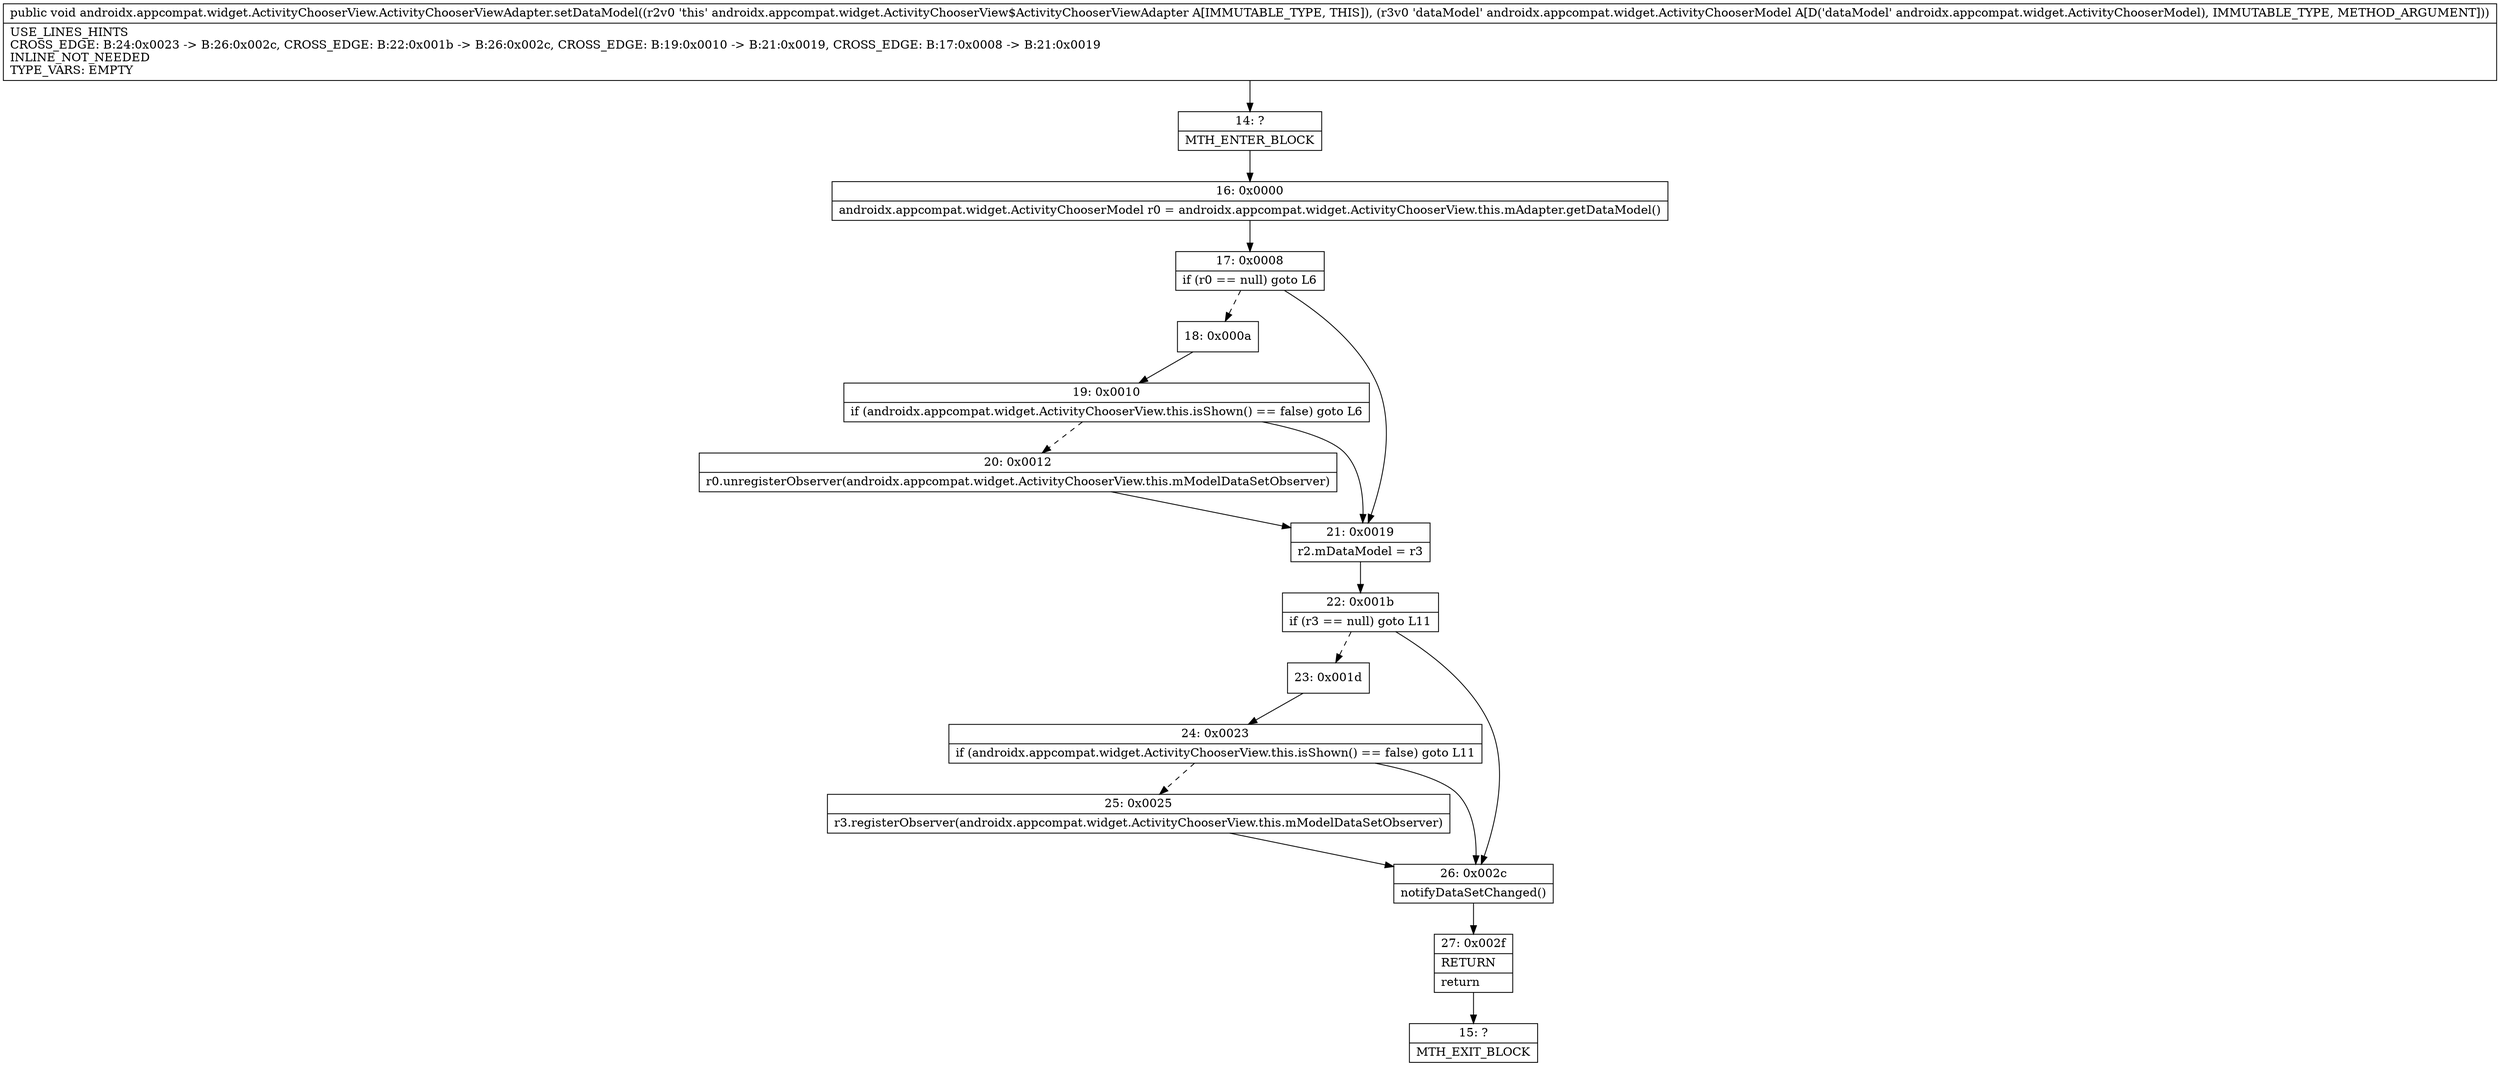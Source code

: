 digraph "CFG forandroidx.appcompat.widget.ActivityChooserView.ActivityChooserViewAdapter.setDataModel(Landroidx\/appcompat\/widget\/ActivityChooserModel;)V" {
Node_14 [shape=record,label="{14\:\ ?|MTH_ENTER_BLOCK\l}"];
Node_16 [shape=record,label="{16\:\ 0x0000|androidx.appcompat.widget.ActivityChooserModel r0 = androidx.appcompat.widget.ActivityChooserView.this.mAdapter.getDataModel()\l}"];
Node_17 [shape=record,label="{17\:\ 0x0008|if (r0 == null) goto L6\l}"];
Node_18 [shape=record,label="{18\:\ 0x000a}"];
Node_19 [shape=record,label="{19\:\ 0x0010|if (androidx.appcompat.widget.ActivityChooserView.this.isShown() == false) goto L6\l}"];
Node_20 [shape=record,label="{20\:\ 0x0012|r0.unregisterObserver(androidx.appcompat.widget.ActivityChooserView.this.mModelDataSetObserver)\l}"];
Node_21 [shape=record,label="{21\:\ 0x0019|r2.mDataModel = r3\l}"];
Node_22 [shape=record,label="{22\:\ 0x001b|if (r3 == null) goto L11\l}"];
Node_23 [shape=record,label="{23\:\ 0x001d}"];
Node_24 [shape=record,label="{24\:\ 0x0023|if (androidx.appcompat.widget.ActivityChooserView.this.isShown() == false) goto L11\l}"];
Node_25 [shape=record,label="{25\:\ 0x0025|r3.registerObserver(androidx.appcompat.widget.ActivityChooserView.this.mModelDataSetObserver)\l}"];
Node_26 [shape=record,label="{26\:\ 0x002c|notifyDataSetChanged()\l}"];
Node_27 [shape=record,label="{27\:\ 0x002f|RETURN\l|return\l}"];
Node_15 [shape=record,label="{15\:\ ?|MTH_EXIT_BLOCK\l}"];
MethodNode[shape=record,label="{public void androidx.appcompat.widget.ActivityChooserView.ActivityChooserViewAdapter.setDataModel((r2v0 'this' androidx.appcompat.widget.ActivityChooserView$ActivityChooserViewAdapter A[IMMUTABLE_TYPE, THIS]), (r3v0 'dataModel' androidx.appcompat.widget.ActivityChooserModel A[D('dataModel' androidx.appcompat.widget.ActivityChooserModel), IMMUTABLE_TYPE, METHOD_ARGUMENT]))  | USE_LINES_HINTS\lCROSS_EDGE: B:24:0x0023 \-\> B:26:0x002c, CROSS_EDGE: B:22:0x001b \-\> B:26:0x002c, CROSS_EDGE: B:19:0x0010 \-\> B:21:0x0019, CROSS_EDGE: B:17:0x0008 \-\> B:21:0x0019\lINLINE_NOT_NEEDED\lTYPE_VARS: EMPTY\l}"];
MethodNode -> Node_14;Node_14 -> Node_16;
Node_16 -> Node_17;
Node_17 -> Node_18[style=dashed];
Node_17 -> Node_21;
Node_18 -> Node_19;
Node_19 -> Node_20[style=dashed];
Node_19 -> Node_21;
Node_20 -> Node_21;
Node_21 -> Node_22;
Node_22 -> Node_23[style=dashed];
Node_22 -> Node_26;
Node_23 -> Node_24;
Node_24 -> Node_25[style=dashed];
Node_24 -> Node_26;
Node_25 -> Node_26;
Node_26 -> Node_27;
Node_27 -> Node_15;
}

